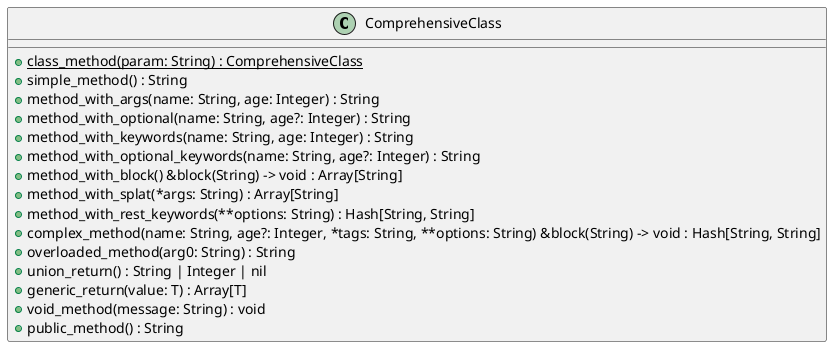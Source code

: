 @startuml
class ComprehensiveClass {
    +{static} class_method(param: String) : ComprehensiveClass
    +simple_method() : String
    +method_with_args(name: String, age: Integer) : String
    +method_with_optional(name: String, age?: Integer) : String
    +method_with_keywords(name: String, age: Integer) : String
    +method_with_optional_keywords(name: String, age?: Integer) : String
    +method_with_block() &block(String) -> void : Array[String]
    +method_with_splat(*args: String) : Array[String]
    +method_with_rest_keywords(**options: String) : Hash[String, String]
    +complex_method(name: String, age?: Integer, *tags: String, **options: String) &block(String) -> void : Hash[String, String]
    +overloaded_method(arg0: String) : String
    +union_return() : String | Integer | nil
    +generic_return(value: T) : Array[T]
    +void_method(message: String) : void
    +public_method() : String
}
@enduml
